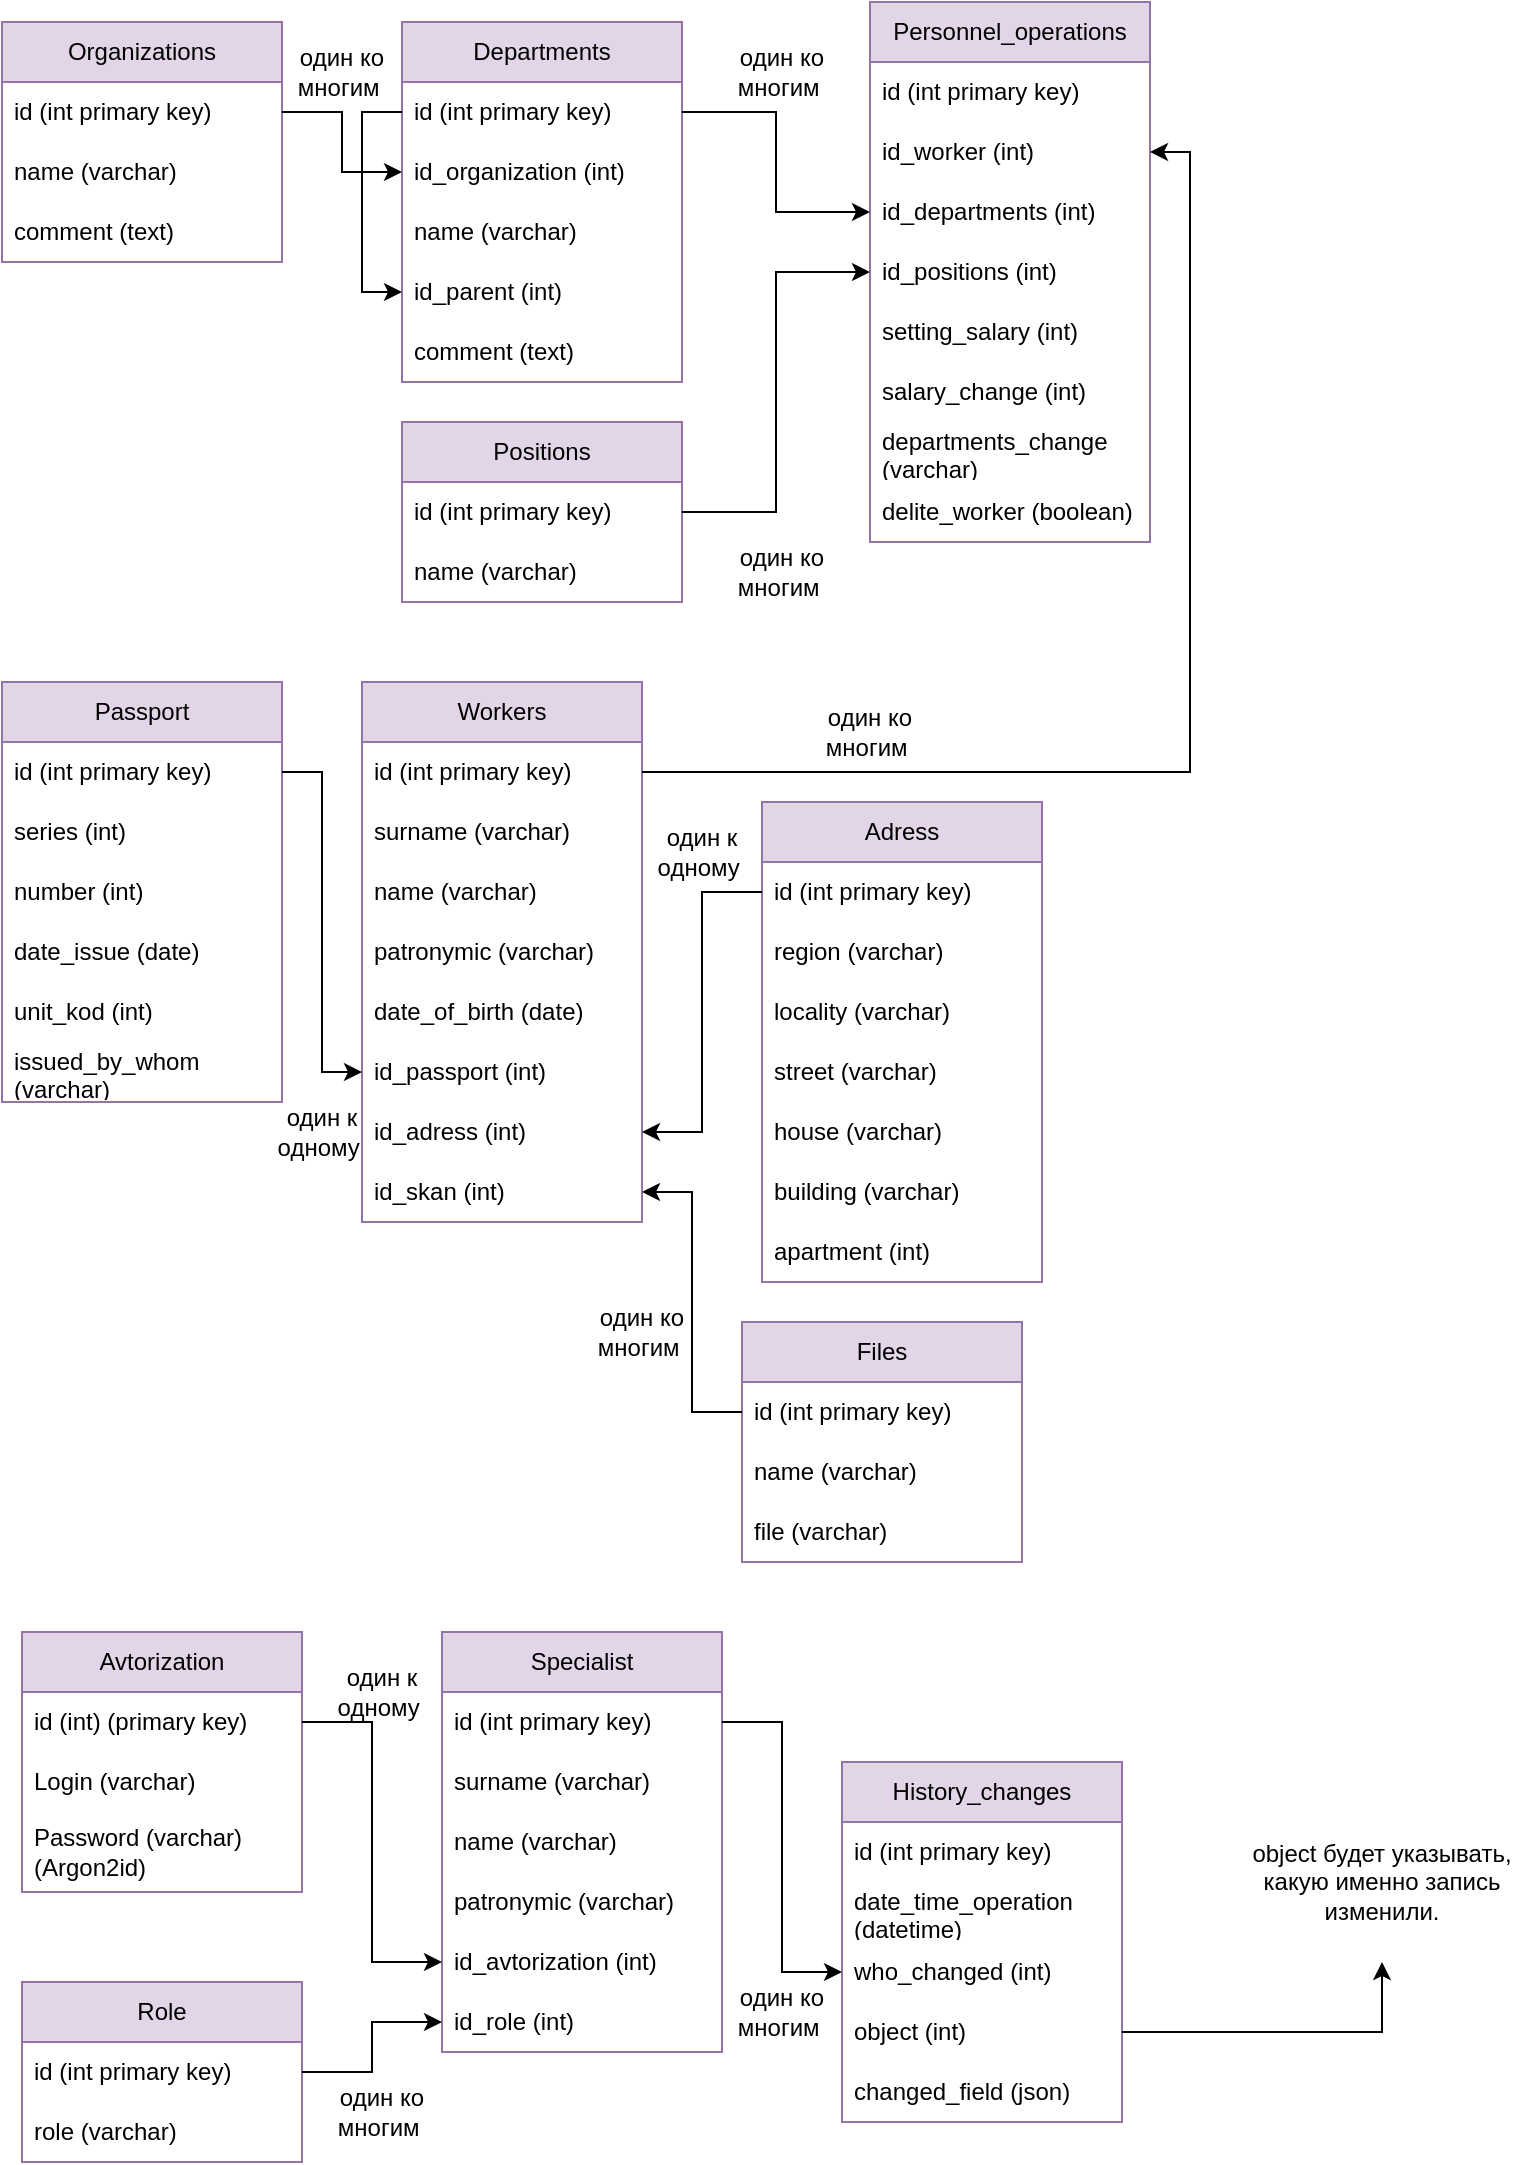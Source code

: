 <mxfile version="24.7.17">
  <diagram id="C5RBs43oDa-KdzZeNtuy" name="Page-1">
    <mxGraphModel dx="880" dy="532" grid="1" gridSize="10" guides="1" tooltips="1" connect="1" arrows="1" fold="1" page="1" pageScale="1" pageWidth="827" pageHeight="1169" math="0" shadow="0">
      <root>
        <mxCell id="WIyWlLk6GJQsqaUBKTNV-0" />
        <mxCell id="WIyWlLk6GJQsqaUBKTNV-1" parent="WIyWlLk6GJQsqaUBKTNV-0" />
        <mxCell id="LNqTASLrb-p71foxPiLs-0" value="Organizations" style="swimlane;fontStyle=0;childLayout=stackLayout;horizontal=1;startSize=30;horizontalStack=0;resizeParent=1;resizeParentMax=0;resizeLast=0;collapsible=1;marginBottom=0;whiteSpace=wrap;html=1;fillColor=#e1d5e7;strokeColor=#9673a6;" parent="WIyWlLk6GJQsqaUBKTNV-1" vertex="1">
          <mxGeometry x="10" y="30" width="140" height="120" as="geometry" />
        </mxCell>
        <mxCell id="LNqTASLrb-p71foxPiLs-1" value="id (int primary key)" style="text;strokeColor=none;fillColor=none;align=left;verticalAlign=middle;spacingLeft=4;spacingRight=4;overflow=hidden;points=[[0,0.5],[1,0.5]];portConstraint=eastwest;rotatable=0;whiteSpace=wrap;html=1;" parent="LNqTASLrb-p71foxPiLs-0" vertex="1">
          <mxGeometry y="30" width="140" height="30" as="geometry" />
        </mxCell>
        <mxCell id="LNqTASLrb-p71foxPiLs-2" value="name (varchar)" style="text;strokeColor=none;fillColor=none;align=left;verticalAlign=middle;spacingLeft=4;spacingRight=4;overflow=hidden;points=[[0,0.5],[1,0.5]];portConstraint=eastwest;rotatable=0;whiteSpace=wrap;html=1;" parent="LNqTASLrb-p71foxPiLs-0" vertex="1">
          <mxGeometry y="60" width="140" height="30" as="geometry" />
        </mxCell>
        <mxCell id="LNqTASLrb-p71foxPiLs-3" value="comment (text)" style="text;strokeColor=none;fillColor=none;align=left;verticalAlign=middle;spacingLeft=4;spacingRight=4;overflow=hidden;points=[[0,0.5],[1,0.5]];portConstraint=eastwest;rotatable=0;whiteSpace=wrap;html=1;" parent="LNqTASLrb-p71foxPiLs-0" vertex="1">
          <mxGeometry y="90" width="140" height="30" as="geometry" />
        </mxCell>
        <mxCell id="LNqTASLrb-p71foxPiLs-5" value="Departments" style="swimlane;fontStyle=0;childLayout=stackLayout;horizontal=1;startSize=30;horizontalStack=0;resizeParent=1;resizeParentMax=0;resizeLast=0;collapsible=1;marginBottom=0;whiteSpace=wrap;html=1;fillColor=#e1d5e7;strokeColor=#9673a6;" parent="WIyWlLk6GJQsqaUBKTNV-1" vertex="1">
          <mxGeometry x="210" y="30" width="140" height="180" as="geometry" />
        </mxCell>
        <mxCell id="euT7adNXt3bG8oqdPJ9H-7" style="edgeStyle=orthogonalEdgeStyle;rounded=0;orthogonalLoop=1;jettySize=auto;html=1;exitX=0;exitY=0.5;exitDx=0;exitDy=0;entryX=0;entryY=0.5;entryDx=0;entryDy=0;" parent="LNqTASLrb-p71foxPiLs-5" source="LNqTASLrb-p71foxPiLs-6" target="LNqTASLrb-p71foxPiLs-10" edge="1">
          <mxGeometry relative="1" as="geometry" />
        </mxCell>
        <mxCell id="LNqTASLrb-p71foxPiLs-6" value="id (int primary key)" style="text;strokeColor=none;fillColor=none;align=left;verticalAlign=middle;spacingLeft=4;spacingRight=4;overflow=hidden;points=[[0,0.5],[1,0.5]];portConstraint=eastwest;rotatable=0;whiteSpace=wrap;html=1;" parent="LNqTASLrb-p71foxPiLs-5" vertex="1">
          <mxGeometry y="30" width="140" height="30" as="geometry" />
        </mxCell>
        <mxCell id="LNqTASLrb-p71foxPiLs-7" value="id_organization (int)" style="text;strokeColor=none;fillColor=none;align=left;verticalAlign=middle;spacingLeft=4;spacingRight=4;overflow=hidden;points=[[0,0.5],[1,0.5]];portConstraint=eastwest;rotatable=0;whiteSpace=wrap;html=1;" parent="LNqTASLrb-p71foxPiLs-5" vertex="1">
          <mxGeometry y="60" width="140" height="30" as="geometry" />
        </mxCell>
        <mxCell id="LNqTASLrb-p71foxPiLs-9" value="name (varchar)" style="text;strokeColor=none;fillColor=none;align=left;verticalAlign=middle;spacingLeft=4;spacingRight=4;overflow=hidden;points=[[0,0.5],[1,0.5]];portConstraint=eastwest;rotatable=0;whiteSpace=wrap;html=1;" parent="LNqTASLrb-p71foxPiLs-5" vertex="1">
          <mxGeometry y="90" width="140" height="30" as="geometry" />
        </mxCell>
        <mxCell id="LNqTASLrb-p71foxPiLs-10" value="id_parent (int)" style="text;strokeColor=none;fillColor=none;align=left;verticalAlign=middle;spacingLeft=4;spacingRight=4;overflow=hidden;points=[[0,0.5],[1,0.5]];portConstraint=eastwest;rotatable=0;whiteSpace=wrap;html=1;" parent="LNqTASLrb-p71foxPiLs-5" vertex="1">
          <mxGeometry y="120" width="140" height="30" as="geometry" />
        </mxCell>
        <mxCell id="LNqTASLrb-p71foxPiLs-8" value="comment (text)" style="text;align=left;verticalAlign=middle;spacingLeft=4;spacingRight=4;overflow=hidden;points=[[0,0.5],[1,0.5]];portConstraint=eastwest;rotatable=0;whiteSpace=wrap;html=1;" parent="LNqTASLrb-p71foxPiLs-5" vertex="1">
          <mxGeometry y="150" width="140" height="30" as="geometry" />
        </mxCell>
        <mxCell id="LNqTASLrb-p71foxPiLs-14" value="Positions" style="swimlane;fontStyle=0;childLayout=stackLayout;horizontal=1;startSize=30;horizontalStack=0;resizeParent=1;resizeParentMax=0;resizeLast=0;collapsible=1;marginBottom=0;whiteSpace=wrap;html=1;fillColor=#e1d5e7;strokeColor=#9673a6;" parent="WIyWlLk6GJQsqaUBKTNV-1" vertex="1">
          <mxGeometry x="210" y="230" width="140" height="90" as="geometry" />
        </mxCell>
        <mxCell id="LNqTASLrb-p71foxPiLs-15" value="id (int primary key)" style="text;strokeColor=none;fillColor=none;align=left;verticalAlign=middle;spacingLeft=4;spacingRight=4;overflow=hidden;points=[[0,0.5],[1,0.5]];portConstraint=eastwest;rotatable=0;whiteSpace=wrap;html=1;" parent="LNqTASLrb-p71foxPiLs-14" vertex="1">
          <mxGeometry y="30" width="140" height="30" as="geometry" />
        </mxCell>
        <mxCell id="LNqTASLrb-p71foxPiLs-16" value="name (varchar)" style="text;strokeColor=none;fillColor=none;align=left;verticalAlign=middle;spacingLeft=4;spacingRight=4;overflow=hidden;points=[[0,0.5],[1,0.5]];portConstraint=eastwest;rotatable=0;whiteSpace=wrap;html=1;" parent="LNqTASLrb-p71foxPiLs-14" vertex="1">
          <mxGeometry y="60" width="140" height="30" as="geometry" />
        </mxCell>
        <mxCell id="LNqTASLrb-p71foxPiLs-18" value="Workers" style="swimlane;fontStyle=0;childLayout=stackLayout;horizontal=1;startSize=30;horizontalStack=0;resizeParent=1;resizeParentMax=0;resizeLast=0;collapsible=1;marginBottom=0;whiteSpace=wrap;html=1;fillColor=#e1d5e7;strokeColor=#9673a6;" parent="WIyWlLk6GJQsqaUBKTNV-1" vertex="1">
          <mxGeometry x="190" y="360" width="140" height="270" as="geometry" />
        </mxCell>
        <mxCell id="LNqTASLrb-p71foxPiLs-19" value="id (int primary key)" style="text;strokeColor=none;fillColor=none;align=left;verticalAlign=middle;spacingLeft=4;spacingRight=4;overflow=hidden;points=[[0,0.5],[1,0.5]];portConstraint=eastwest;rotatable=0;whiteSpace=wrap;html=1;" parent="LNqTASLrb-p71foxPiLs-18" vertex="1">
          <mxGeometry y="30" width="140" height="30" as="geometry" />
        </mxCell>
        <mxCell id="LNqTASLrb-p71foxPiLs-20" value="&lt;span style=&quot;white-space-collapse: preserve;&quot; data-src-align=&quot;0:7&quot; class=&quot;EzKURWReUAB5oZgtQNkl&quot;&gt;surname&lt;/span&gt;&amp;nbsp;(varchar)" style="text;strokeColor=none;fillColor=none;align=left;verticalAlign=middle;spacingLeft=4;spacingRight=4;overflow=hidden;points=[[0,0.5],[1,0.5]];portConstraint=eastwest;rotatable=0;whiteSpace=wrap;html=1;" parent="LNqTASLrb-p71foxPiLs-18" vertex="1">
          <mxGeometry y="60" width="140" height="30" as="geometry" />
        </mxCell>
        <mxCell id="LNqTASLrb-p71foxPiLs-22" value="name (varchar)" style="text;strokeColor=none;fillColor=none;align=left;verticalAlign=middle;spacingLeft=4;spacingRight=4;overflow=hidden;points=[[0,0.5],[1,0.5]];portConstraint=eastwest;rotatable=0;whiteSpace=wrap;html=1;" parent="LNqTASLrb-p71foxPiLs-18" vertex="1">
          <mxGeometry y="90" width="140" height="30" as="geometry" />
        </mxCell>
        <mxCell id="LNqTASLrb-p71foxPiLs-23" value="patronymic (varchar)" style="text;strokeColor=none;fillColor=none;align=left;verticalAlign=middle;spacingLeft=4;spacingRight=4;overflow=hidden;points=[[0,0.5],[1,0.5]];portConstraint=eastwest;rotatable=0;whiteSpace=wrap;html=1;" parent="LNqTASLrb-p71foxPiLs-18" vertex="1">
          <mxGeometry y="120" width="140" height="30" as="geometry" />
        </mxCell>
        <mxCell id="LNqTASLrb-p71foxPiLs-24" value="date_of_birth (date)" style="text;strokeColor=none;fillColor=none;align=left;verticalAlign=middle;spacingLeft=4;spacingRight=4;overflow=hidden;points=[[0,0.5],[1,0.5]];portConstraint=eastwest;rotatable=0;whiteSpace=wrap;html=1;" parent="LNqTASLrb-p71foxPiLs-18" vertex="1">
          <mxGeometry y="150" width="140" height="30" as="geometry" />
        </mxCell>
        <mxCell id="LNqTASLrb-p71foxPiLs-25" value="id_passport (int)" style="text;strokeColor=none;fillColor=none;align=left;verticalAlign=middle;spacingLeft=4;spacingRight=4;overflow=hidden;points=[[0,0.5],[1,0.5]];portConstraint=eastwest;rotatable=0;whiteSpace=wrap;html=1;" parent="LNqTASLrb-p71foxPiLs-18" vertex="1">
          <mxGeometry y="180" width="140" height="30" as="geometry" />
        </mxCell>
        <mxCell id="LNqTASLrb-p71foxPiLs-26" value="id_adress (int)" style="text;strokeColor=none;fillColor=none;align=left;verticalAlign=middle;spacingLeft=4;spacingRight=4;overflow=hidden;points=[[0,0.5],[1,0.5]];portConstraint=eastwest;rotatable=0;whiteSpace=wrap;html=1;" parent="LNqTASLrb-p71foxPiLs-18" vertex="1">
          <mxGeometry y="210" width="140" height="30" as="geometry" />
        </mxCell>
        <mxCell id="LNqTASLrb-p71foxPiLs-21" value="id_skan (int)" style="text;strokeColor=none;fillColor=none;align=left;verticalAlign=middle;spacingLeft=4;spacingRight=4;overflow=hidden;points=[[0,0.5],[1,0.5]];portConstraint=eastwest;rotatable=0;whiteSpace=wrap;html=1;" parent="LNqTASLrb-p71foxPiLs-18" vertex="1">
          <mxGeometry y="240" width="140" height="30" as="geometry" />
        </mxCell>
        <mxCell id="LNqTASLrb-p71foxPiLs-27" value="Files" style="swimlane;fontStyle=0;childLayout=stackLayout;horizontal=1;startSize=30;horizontalStack=0;resizeParent=1;resizeParentMax=0;resizeLast=0;collapsible=1;marginBottom=0;whiteSpace=wrap;html=1;fillColor=#e1d5e7;strokeColor=#9673a6;" parent="WIyWlLk6GJQsqaUBKTNV-1" vertex="1">
          <mxGeometry x="380" y="680" width="140" height="120" as="geometry" />
        </mxCell>
        <mxCell id="LNqTASLrb-p71foxPiLs-28" value="id (int primary key)" style="text;strokeColor=none;fillColor=none;align=left;verticalAlign=middle;spacingLeft=4;spacingRight=4;overflow=hidden;points=[[0,0.5],[1,0.5]];portConstraint=eastwest;rotatable=0;whiteSpace=wrap;html=1;" parent="LNqTASLrb-p71foxPiLs-27" vertex="1">
          <mxGeometry y="30" width="140" height="30" as="geometry" />
        </mxCell>
        <mxCell id="LNqTASLrb-p71foxPiLs-29" value="name (varchar)" style="text;strokeColor=none;fillColor=none;align=left;verticalAlign=middle;spacingLeft=4;spacingRight=4;overflow=hidden;points=[[0,0.5],[1,0.5]];portConstraint=eastwest;rotatable=0;whiteSpace=wrap;html=1;" parent="LNqTASLrb-p71foxPiLs-27" vertex="1">
          <mxGeometry y="60" width="140" height="30" as="geometry" />
        </mxCell>
        <mxCell id="LNqTASLrb-p71foxPiLs-30" value="file (varchar)" style="text;strokeColor=none;fillColor=none;align=left;verticalAlign=middle;spacingLeft=4;spacingRight=4;overflow=hidden;points=[[0,0.5],[1,0.5]];portConstraint=eastwest;rotatable=0;whiteSpace=wrap;html=1;" parent="LNqTASLrb-p71foxPiLs-27" vertex="1">
          <mxGeometry y="90" width="140" height="30" as="geometry" />
        </mxCell>
        <mxCell id="LNqTASLrb-p71foxPiLs-31" value="Passport" style="swimlane;fontStyle=0;childLayout=stackLayout;horizontal=1;startSize=30;horizontalStack=0;resizeParent=1;resizeParentMax=0;resizeLast=0;collapsible=1;marginBottom=0;whiteSpace=wrap;html=1;fillColor=#e1d5e7;strokeColor=#9673a6;" parent="WIyWlLk6GJQsqaUBKTNV-1" vertex="1">
          <mxGeometry x="10" y="360" width="140" height="210" as="geometry" />
        </mxCell>
        <mxCell id="LNqTASLrb-p71foxPiLs-32" value="id (int primary key)" style="text;strokeColor=none;fillColor=none;align=left;verticalAlign=middle;spacingLeft=4;spacingRight=4;overflow=hidden;points=[[0,0.5],[1,0.5]];portConstraint=eastwest;rotatable=0;whiteSpace=wrap;html=1;" parent="LNqTASLrb-p71foxPiLs-31" vertex="1">
          <mxGeometry y="30" width="140" height="30" as="geometry" />
        </mxCell>
        <mxCell id="LNqTASLrb-p71foxPiLs-33" value="series (int)" style="text;strokeColor=none;fillColor=none;align=left;verticalAlign=middle;spacingLeft=4;spacingRight=4;overflow=hidden;points=[[0,0.5],[1,0.5]];portConstraint=eastwest;rotatable=0;whiteSpace=wrap;html=1;" parent="LNqTASLrb-p71foxPiLs-31" vertex="1">
          <mxGeometry y="60" width="140" height="30" as="geometry" />
        </mxCell>
        <mxCell id="LNqTASLrb-p71foxPiLs-35" value="number (int)" style="text;strokeColor=none;fillColor=none;align=left;verticalAlign=middle;spacingLeft=4;spacingRight=4;overflow=hidden;points=[[0,0.5],[1,0.5]];portConstraint=eastwest;rotatable=0;whiteSpace=wrap;html=1;" parent="LNqTASLrb-p71foxPiLs-31" vertex="1">
          <mxGeometry y="90" width="140" height="30" as="geometry" />
        </mxCell>
        <mxCell id="LNqTASLrb-p71foxPiLs-36" value="date_issue (date)" style="text;strokeColor=none;fillColor=none;align=left;verticalAlign=middle;spacingLeft=4;spacingRight=4;overflow=hidden;points=[[0,0.5],[1,0.5]];portConstraint=eastwest;rotatable=0;whiteSpace=wrap;html=1;" parent="LNqTASLrb-p71foxPiLs-31" vertex="1">
          <mxGeometry y="120" width="140" height="30" as="geometry" />
        </mxCell>
        <mxCell id="LNqTASLrb-p71foxPiLs-37" value="unit_kod (int)" style="text;strokeColor=none;fillColor=none;align=left;verticalAlign=middle;spacingLeft=4;spacingRight=4;overflow=hidden;points=[[0,0.5],[1,0.5]];portConstraint=eastwest;rotatable=0;whiteSpace=wrap;html=1;" parent="LNqTASLrb-p71foxPiLs-31" vertex="1">
          <mxGeometry y="150" width="140" height="30" as="geometry" />
        </mxCell>
        <mxCell id="LNqTASLrb-p71foxPiLs-34" value="issued_by_whom (varchar)" style="text;strokeColor=none;fillColor=none;align=left;verticalAlign=middle;spacingLeft=4;spacingRight=4;overflow=hidden;points=[[0,0.5],[1,0.5]];portConstraint=eastwest;rotatable=0;whiteSpace=wrap;html=1;" parent="LNqTASLrb-p71foxPiLs-31" vertex="1">
          <mxGeometry y="180" width="140" height="30" as="geometry" />
        </mxCell>
        <mxCell id="LNqTASLrb-p71foxPiLs-38" value="Adress" style="swimlane;fontStyle=0;childLayout=stackLayout;horizontal=1;startSize=30;horizontalStack=0;resizeParent=1;resizeParentMax=0;resizeLast=0;collapsible=1;marginBottom=0;whiteSpace=wrap;html=1;fillColor=#e1d5e7;strokeColor=#9673a6;" parent="WIyWlLk6GJQsqaUBKTNV-1" vertex="1">
          <mxGeometry x="390" y="420" width="140" height="240" as="geometry" />
        </mxCell>
        <mxCell id="LNqTASLrb-p71foxPiLs-39" value="id (int primary key)" style="text;strokeColor=none;fillColor=none;align=left;verticalAlign=middle;spacingLeft=4;spacingRight=4;overflow=hidden;points=[[0,0.5],[1,0.5]];portConstraint=eastwest;rotatable=0;whiteSpace=wrap;html=1;" parent="LNqTASLrb-p71foxPiLs-38" vertex="1">
          <mxGeometry y="30" width="140" height="30" as="geometry" />
        </mxCell>
        <mxCell id="LNqTASLrb-p71foxPiLs-40" value="region (varchar)" style="text;strokeColor=none;fillColor=none;align=left;verticalAlign=middle;spacingLeft=4;spacingRight=4;overflow=hidden;points=[[0,0.5],[1,0.5]];portConstraint=eastwest;rotatable=0;whiteSpace=wrap;html=1;" parent="LNqTASLrb-p71foxPiLs-38" vertex="1">
          <mxGeometry y="60" width="140" height="30" as="geometry" />
        </mxCell>
        <mxCell id="LNqTASLrb-p71foxPiLs-42" value="locality (varchar)" style="text;strokeColor=none;fillColor=none;align=left;verticalAlign=middle;spacingLeft=4;spacingRight=4;overflow=hidden;points=[[0,0.5],[1,0.5]];portConstraint=eastwest;rotatable=0;whiteSpace=wrap;html=1;" parent="LNqTASLrb-p71foxPiLs-38" vertex="1">
          <mxGeometry y="90" width="140" height="30" as="geometry" />
        </mxCell>
        <mxCell id="LNqTASLrb-p71foxPiLs-43" value="street (varchar)" style="text;strokeColor=none;fillColor=none;align=left;verticalAlign=middle;spacingLeft=4;spacingRight=4;overflow=hidden;points=[[0,0.5],[1,0.5]];portConstraint=eastwest;rotatable=0;whiteSpace=wrap;html=1;" parent="LNqTASLrb-p71foxPiLs-38" vertex="1">
          <mxGeometry y="120" width="140" height="30" as="geometry" />
        </mxCell>
        <mxCell id="LNqTASLrb-p71foxPiLs-44" value="house (varchar)" style="text;strokeColor=none;fillColor=none;align=left;verticalAlign=middle;spacingLeft=4;spacingRight=4;overflow=hidden;points=[[0,0.5],[1,0.5]];portConstraint=eastwest;rotatable=0;whiteSpace=wrap;html=1;" parent="LNqTASLrb-p71foxPiLs-38" vertex="1">
          <mxGeometry y="150" width="140" height="30" as="geometry" />
        </mxCell>
        <mxCell id="LNqTASLrb-p71foxPiLs-45" value="building (varchar)" style="text;strokeColor=none;fillColor=none;align=left;verticalAlign=middle;spacingLeft=4;spacingRight=4;overflow=hidden;points=[[0,0.5],[1,0.5]];portConstraint=eastwest;rotatable=0;whiteSpace=wrap;html=1;" parent="LNqTASLrb-p71foxPiLs-38" vertex="1">
          <mxGeometry y="180" width="140" height="30" as="geometry" />
        </mxCell>
        <mxCell id="LNqTASLrb-p71foxPiLs-41" value="apartment (int)" style="text;strokeColor=none;fillColor=none;align=left;verticalAlign=middle;spacingLeft=4;spacingRight=4;overflow=hidden;points=[[0,0.5],[1,0.5]];portConstraint=eastwest;rotatable=0;whiteSpace=wrap;html=1;" parent="LNqTASLrb-p71foxPiLs-38" vertex="1">
          <mxGeometry y="210" width="140" height="30" as="geometry" />
        </mxCell>
        <mxCell id="LNqTASLrb-p71foxPiLs-46" value="Personnel_operations" style="swimlane;fontStyle=0;childLayout=stackLayout;horizontal=1;startSize=30;horizontalStack=0;resizeParent=1;resizeParentMax=0;resizeLast=0;collapsible=1;marginBottom=0;whiteSpace=wrap;html=1;fillColor=#e1d5e7;strokeColor=#9673a6;" parent="WIyWlLk6GJQsqaUBKTNV-1" vertex="1">
          <mxGeometry x="444" y="20" width="140" height="270" as="geometry" />
        </mxCell>
        <mxCell id="LNqTASLrb-p71foxPiLs-47" value="id (int primary key)" style="text;strokeColor=none;fillColor=none;align=left;verticalAlign=middle;spacingLeft=4;spacingRight=4;overflow=hidden;points=[[0,0.5],[1,0.5]];portConstraint=eastwest;rotatable=0;whiteSpace=wrap;html=1;" parent="LNqTASLrb-p71foxPiLs-46" vertex="1">
          <mxGeometry y="30" width="140" height="30" as="geometry" />
        </mxCell>
        <mxCell id="LNqTASLrb-p71foxPiLs-48" value="id_worker (int)" style="text;strokeColor=none;fillColor=none;align=left;verticalAlign=middle;spacingLeft=4;spacingRight=4;overflow=hidden;points=[[0,0.5],[1,0.5]];portConstraint=eastwest;rotatable=0;whiteSpace=wrap;html=1;" parent="LNqTASLrb-p71foxPiLs-46" vertex="1">
          <mxGeometry y="60" width="140" height="30" as="geometry" />
        </mxCell>
        <mxCell id="LNqTASLrb-p71foxPiLs-49" value="id_departments (int)" style="text;strokeColor=none;fillColor=none;align=left;verticalAlign=middle;spacingLeft=4;spacingRight=4;overflow=hidden;points=[[0,0.5],[1,0.5]];portConstraint=eastwest;rotatable=0;whiteSpace=wrap;html=1;" parent="LNqTASLrb-p71foxPiLs-46" vertex="1">
          <mxGeometry y="90" width="140" height="30" as="geometry" />
        </mxCell>
        <mxCell id="LNqTASLrb-p71foxPiLs-52" value="id_positions (int)" style="text;strokeColor=none;fillColor=none;align=left;verticalAlign=middle;spacingLeft=4;spacingRight=4;overflow=hidden;points=[[0,0.5],[1,0.5]];portConstraint=eastwest;rotatable=0;whiteSpace=wrap;html=1;" parent="LNqTASLrb-p71foxPiLs-46" vertex="1">
          <mxGeometry y="120" width="140" height="30" as="geometry" />
        </mxCell>
        <mxCell id="LNqTASLrb-p71foxPiLs-53" value="setting_salary (int)" style="text;strokeColor=none;fillColor=none;align=left;verticalAlign=middle;spacingLeft=4;spacingRight=4;overflow=hidden;points=[[0,0.5],[1,0.5]];portConstraint=eastwest;rotatable=0;whiteSpace=wrap;html=1;" parent="LNqTASLrb-p71foxPiLs-46" vertex="1">
          <mxGeometry y="150" width="140" height="30" as="geometry" />
        </mxCell>
        <mxCell id="LNqTASLrb-p71foxPiLs-54" value="salary_change (int)" style="text;strokeColor=none;fillColor=none;align=left;verticalAlign=middle;spacingLeft=4;spacingRight=4;overflow=hidden;points=[[0,0.5],[1,0.5]];portConstraint=eastwest;rotatable=0;whiteSpace=wrap;html=1;" parent="LNqTASLrb-p71foxPiLs-46" vertex="1">
          <mxGeometry y="180" width="140" height="30" as="geometry" />
        </mxCell>
        <mxCell id="LNqTASLrb-p71foxPiLs-55" value="departments_change (varchar)" style="text;strokeColor=none;fillColor=none;align=left;verticalAlign=middle;spacingLeft=4;spacingRight=4;overflow=hidden;points=[[0,0.5],[1,0.5]];portConstraint=eastwest;rotatable=0;whiteSpace=wrap;html=1;" parent="LNqTASLrb-p71foxPiLs-46" vertex="1">
          <mxGeometry y="210" width="140" height="30" as="geometry" />
        </mxCell>
        <mxCell id="LNqTASLrb-p71foxPiLs-56" value="delite_worker (boolean)" style="text;strokeColor=none;fillColor=none;align=left;verticalAlign=middle;spacingLeft=4;spacingRight=4;overflow=hidden;points=[[0,0.5],[1,0.5]];portConstraint=eastwest;rotatable=0;whiteSpace=wrap;html=1;" parent="LNqTASLrb-p71foxPiLs-46" vertex="1">
          <mxGeometry y="240" width="140" height="30" as="geometry" />
        </mxCell>
        <mxCell id="LNqTASLrb-p71foxPiLs-57" value="History_changes" style="swimlane;fontStyle=0;childLayout=stackLayout;horizontal=1;startSize=30;horizontalStack=0;resizeParent=1;resizeParentMax=0;resizeLast=0;collapsible=1;marginBottom=0;whiteSpace=wrap;html=1;fillColor=#e1d5e7;strokeColor=#9673a6;" parent="WIyWlLk6GJQsqaUBKTNV-1" vertex="1">
          <mxGeometry x="430" y="900" width="140" height="180" as="geometry" />
        </mxCell>
        <mxCell id="LNqTASLrb-p71foxPiLs-58" value="id (int primary key)" style="text;strokeColor=none;fillColor=none;align=left;verticalAlign=middle;spacingLeft=4;spacingRight=4;overflow=hidden;points=[[0,0.5],[1,0.5]];portConstraint=eastwest;rotatable=0;whiteSpace=wrap;html=1;" parent="LNqTASLrb-p71foxPiLs-57" vertex="1">
          <mxGeometry y="30" width="140" height="30" as="geometry" />
        </mxCell>
        <mxCell id="LNqTASLrb-p71foxPiLs-59" value="date_time_operation (datetime)" style="text;strokeColor=none;fillColor=none;align=left;verticalAlign=middle;spacingLeft=4;spacingRight=4;overflow=hidden;points=[[0,0.5],[1,0.5]];portConstraint=eastwest;rotatable=0;whiteSpace=wrap;html=1;" parent="LNqTASLrb-p71foxPiLs-57" vertex="1">
          <mxGeometry y="60" width="140" height="30" as="geometry" />
        </mxCell>
        <mxCell id="LNqTASLrb-p71foxPiLs-60" value="who_changed (int)" style="text;strokeColor=none;fillColor=none;align=left;verticalAlign=middle;spacingLeft=4;spacingRight=4;overflow=hidden;points=[[0,0.5],[1,0.5]];portConstraint=eastwest;rotatable=0;whiteSpace=wrap;html=1;" parent="LNqTASLrb-p71foxPiLs-57" vertex="1">
          <mxGeometry y="90" width="140" height="30" as="geometry" />
        </mxCell>
        <mxCell id="LNqTASLrb-p71foxPiLs-61" value="object (int)&amp;nbsp;" style="text;strokeColor=none;fillColor=none;align=left;verticalAlign=middle;spacingLeft=4;spacingRight=4;overflow=hidden;points=[[0,0.5],[1,0.5]];portConstraint=eastwest;rotatable=0;whiteSpace=wrap;html=1;" parent="LNqTASLrb-p71foxPiLs-57" vertex="1">
          <mxGeometry y="120" width="140" height="30" as="geometry" />
        </mxCell>
        <mxCell id="LNqTASLrb-p71foxPiLs-62" value="changed_field (json)" style="text;strokeColor=none;fillColor=none;align=left;verticalAlign=middle;spacingLeft=4;spacingRight=4;overflow=hidden;points=[[0,0.5],[1,0.5]];portConstraint=eastwest;rotatable=0;whiteSpace=wrap;html=1;" parent="LNqTASLrb-p71foxPiLs-57" vertex="1">
          <mxGeometry y="150" width="140" height="30" as="geometry" />
        </mxCell>
        <mxCell id="RX0wYg_ELpxx9H0L5e0O-32" value="Specialist" style="swimlane;fontStyle=0;childLayout=stackLayout;horizontal=1;startSize=30;horizontalStack=0;resizeParent=1;resizeParentMax=0;resizeLast=0;collapsible=1;marginBottom=0;whiteSpace=wrap;html=1;fillColor=#e1d5e7;strokeColor=#9673a6;" parent="WIyWlLk6GJQsqaUBKTNV-1" vertex="1">
          <mxGeometry x="230" y="835" width="140" height="210" as="geometry" />
        </mxCell>
        <mxCell id="RX0wYg_ELpxx9H0L5e0O-33" value="id (int primary key)" style="text;strokeColor=none;fillColor=none;align=left;verticalAlign=middle;spacingLeft=4;spacingRight=4;overflow=hidden;points=[[0,0.5],[1,0.5]];portConstraint=eastwest;rotatable=0;whiteSpace=wrap;html=1;" parent="RX0wYg_ELpxx9H0L5e0O-32" vertex="1">
          <mxGeometry y="30" width="140" height="30" as="geometry" />
        </mxCell>
        <mxCell id="RX0wYg_ELpxx9H0L5e0O-34" value="surname (varchar)" style="text;strokeColor=none;fillColor=none;align=left;verticalAlign=middle;spacingLeft=4;spacingRight=4;overflow=hidden;points=[[0,0.5],[1,0.5]];portConstraint=eastwest;rotatable=0;whiteSpace=wrap;html=1;" parent="RX0wYg_ELpxx9H0L5e0O-32" vertex="1">
          <mxGeometry y="60" width="140" height="30" as="geometry" />
        </mxCell>
        <mxCell id="RX0wYg_ELpxx9H0L5e0O-35" value="name (varchar)" style="text;strokeColor=none;fillColor=none;align=left;verticalAlign=middle;spacingLeft=4;spacingRight=4;overflow=hidden;points=[[0,0.5],[1,0.5]];portConstraint=eastwest;rotatable=0;whiteSpace=wrap;html=1;" parent="RX0wYg_ELpxx9H0L5e0O-32" vertex="1">
          <mxGeometry y="90" width="140" height="30" as="geometry" />
        </mxCell>
        <mxCell id="RX0wYg_ELpxx9H0L5e0O-36" value="patronymic (varchar)" style="text;strokeColor=none;fillColor=none;align=left;verticalAlign=middle;spacingLeft=4;spacingRight=4;overflow=hidden;points=[[0,0.5],[1,0.5]];portConstraint=eastwest;rotatable=0;whiteSpace=wrap;html=1;" parent="RX0wYg_ELpxx9H0L5e0O-32" vertex="1">
          <mxGeometry y="120" width="140" height="30" as="geometry" />
        </mxCell>
        <mxCell id="RX0wYg_ELpxx9H0L5e0O-37" value="id_avtorization (int)" style="text;strokeColor=none;fillColor=none;align=left;verticalAlign=middle;spacingLeft=4;spacingRight=4;overflow=hidden;points=[[0,0.5],[1,0.5]];portConstraint=eastwest;rotatable=0;whiteSpace=wrap;html=1;" parent="RX0wYg_ELpxx9H0L5e0O-32" vertex="1">
          <mxGeometry y="150" width="140" height="30" as="geometry" />
        </mxCell>
        <mxCell id="euT7adNXt3bG8oqdPJ9H-0" value="id_role (int)" style="text;strokeColor=none;fillColor=none;align=left;verticalAlign=middle;spacingLeft=4;spacingRight=4;overflow=hidden;points=[[0,0.5],[1,0.5]];portConstraint=eastwest;rotatable=0;whiteSpace=wrap;html=1;" parent="RX0wYg_ELpxx9H0L5e0O-32" vertex="1">
          <mxGeometry y="180" width="140" height="30" as="geometry" />
        </mxCell>
        <mxCell id="RX0wYg_ELpxx9H0L5e0O-38" value="Avtorization" style="swimlane;fontStyle=0;childLayout=stackLayout;horizontal=1;startSize=30;horizontalStack=0;resizeParent=1;resizeParentMax=0;resizeLast=0;collapsible=1;marginBottom=0;whiteSpace=wrap;html=1;fillColor=#e1d5e7;strokeColor=#9673a6;" parent="WIyWlLk6GJQsqaUBKTNV-1" vertex="1">
          <mxGeometry x="20" y="835" width="140" height="130" as="geometry" />
        </mxCell>
        <mxCell id="RX0wYg_ELpxx9H0L5e0O-39" value="id (int) (primary key)" style="text;strokeColor=none;fillColor=none;align=left;verticalAlign=middle;spacingLeft=4;spacingRight=4;overflow=hidden;points=[[0,0.5],[1,0.5]];portConstraint=eastwest;rotatable=0;whiteSpace=wrap;html=1;" parent="RX0wYg_ELpxx9H0L5e0O-38" vertex="1">
          <mxGeometry y="30" width="140" height="30" as="geometry" />
        </mxCell>
        <mxCell id="RX0wYg_ELpxx9H0L5e0O-40" value="Login (varchar)" style="text;strokeColor=none;fillColor=none;align=left;verticalAlign=middle;spacingLeft=4;spacingRight=4;overflow=hidden;points=[[0,0.5],[1,0.5]];portConstraint=eastwest;rotatable=0;whiteSpace=wrap;html=1;" parent="RX0wYg_ELpxx9H0L5e0O-38" vertex="1">
          <mxGeometry y="60" width="140" height="30" as="geometry" />
        </mxCell>
        <mxCell id="RX0wYg_ELpxx9H0L5e0O-41" value="Password (varchar) (Argon2id)" style="text;strokeColor=none;fillColor=none;align=left;verticalAlign=middle;spacingLeft=4;spacingRight=4;overflow=hidden;points=[[0,0.5],[1,0.5]];portConstraint=eastwest;rotatable=0;whiteSpace=wrap;html=1;" parent="RX0wYg_ELpxx9H0L5e0O-38" vertex="1">
          <mxGeometry y="90" width="140" height="40" as="geometry" />
        </mxCell>
        <mxCell id="RX0wYg_ELpxx9H0L5e0O-42" value="Role" style="swimlane;fontStyle=0;childLayout=stackLayout;horizontal=1;startSize=30;horizontalStack=0;resizeParent=1;resizeParentMax=0;resizeLast=0;collapsible=1;marginBottom=0;whiteSpace=wrap;html=1;fillColor=#e1d5e7;strokeColor=#9673a6;" parent="WIyWlLk6GJQsqaUBKTNV-1" vertex="1">
          <mxGeometry x="20" y="1010" width="140" height="90" as="geometry" />
        </mxCell>
        <mxCell id="RX0wYg_ELpxx9H0L5e0O-43" value="id (int primary key)" style="text;strokeColor=none;fillColor=none;align=left;verticalAlign=middle;spacingLeft=4;spacingRight=4;overflow=hidden;points=[[0,0.5],[1,0.5]];portConstraint=eastwest;rotatable=0;whiteSpace=wrap;html=1;" parent="RX0wYg_ELpxx9H0L5e0O-42" vertex="1">
          <mxGeometry y="30" width="140" height="30" as="geometry" />
        </mxCell>
        <mxCell id="RX0wYg_ELpxx9H0L5e0O-44" value="role (varchar)" style="text;strokeColor=none;fillColor=none;align=left;verticalAlign=middle;spacingLeft=4;spacingRight=4;overflow=hidden;points=[[0,0.5],[1,0.5]];portConstraint=eastwest;rotatable=0;whiteSpace=wrap;html=1;" parent="RX0wYg_ELpxx9H0L5e0O-42" vertex="1">
          <mxGeometry y="60" width="140" height="30" as="geometry" />
        </mxCell>
        <mxCell id="RX0wYg_ELpxx9H0L5e0O-61" style="edgeStyle=orthogonalEdgeStyle;rounded=0;orthogonalLoop=1;jettySize=auto;html=1;exitX=0;exitY=0.5;exitDx=0;exitDy=0;" parent="WIyWlLk6GJQsqaUBKTNV-1" source="LNqTASLrb-p71foxPiLs-28" target="LNqTASLrb-p71foxPiLs-21" edge="1">
          <mxGeometry relative="1" as="geometry" />
        </mxCell>
        <mxCell id="RX0wYg_ELpxx9H0L5e0O-62" style="edgeStyle=orthogonalEdgeStyle;rounded=0;orthogonalLoop=1;jettySize=auto;html=1;exitX=0;exitY=0.5;exitDx=0;exitDy=0;entryX=1;entryY=0.5;entryDx=0;entryDy=0;" parent="WIyWlLk6GJQsqaUBKTNV-1" source="LNqTASLrb-p71foxPiLs-39" target="LNqTASLrb-p71foxPiLs-26" edge="1">
          <mxGeometry relative="1" as="geometry" />
        </mxCell>
        <mxCell id="RX0wYg_ELpxx9H0L5e0O-63" style="edgeStyle=orthogonalEdgeStyle;rounded=0;orthogonalLoop=1;jettySize=auto;html=1;exitX=1;exitY=0.5;exitDx=0;exitDy=0;" parent="WIyWlLk6GJQsqaUBKTNV-1" source="LNqTASLrb-p71foxPiLs-32" target="LNqTASLrb-p71foxPiLs-25" edge="1">
          <mxGeometry relative="1" as="geometry" />
        </mxCell>
        <mxCell id="RX0wYg_ELpxx9H0L5e0O-65" style="edgeStyle=orthogonalEdgeStyle;rounded=0;orthogonalLoop=1;jettySize=auto;html=1;exitX=1;exitY=0.5;exitDx=0;exitDy=0;" parent="WIyWlLk6GJQsqaUBKTNV-1" source="LNqTASLrb-p71foxPiLs-6" target="LNqTASLrb-p71foxPiLs-49" edge="1">
          <mxGeometry relative="1" as="geometry" />
        </mxCell>
        <mxCell id="RX0wYg_ELpxx9H0L5e0O-66" style="edgeStyle=orthogonalEdgeStyle;rounded=0;orthogonalLoop=1;jettySize=auto;html=1;exitX=1;exitY=0.5;exitDx=0;exitDy=0;entryX=0;entryY=0.5;entryDx=0;entryDy=0;" parent="WIyWlLk6GJQsqaUBKTNV-1" source="LNqTASLrb-p71foxPiLs-1" target="LNqTASLrb-p71foxPiLs-7" edge="1">
          <mxGeometry relative="1" as="geometry" />
        </mxCell>
        <mxCell id="RX0wYg_ELpxx9H0L5e0O-67" style="edgeStyle=orthogonalEdgeStyle;rounded=0;orthogonalLoop=1;jettySize=auto;html=1;exitX=1;exitY=0.5;exitDx=0;exitDy=0;entryX=0;entryY=0.5;entryDx=0;entryDy=0;" parent="WIyWlLk6GJQsqaUBKTNV-1" source="LNqTASLrb-p71foxPiLs-15" target="LNqTASLrb-p71foxPiLs-52" edge="1">
          <mxGeometry relative="1" as="geometry" />
        </mxCell>
        <mxCell id="RX0wYg_ELpxx9H0L5e0O-69" style="edgeStyle=orthogonalEdgeStyle;rounded=0;orthogonalLoop=1;jettySize=auto;html=1;exitX=1;exitY=0.5;exitDx=0;exitDy=0;entryX=1;entryY=0.5;entryDx=0;entryDy=0;" parent="WIyWlLk6GJQsqaUBKTNV-1" source="LNqTASLrb-p71foxPiLs-19" target="LNqTASLrb-p71foxPiLs-48" edge="1">
          <mxGeometry relative="1" as="geometry" />
        </mxCell>
        <mxCell id="RX0wYg_ELpxx9H0L5e0O-71" style="edgeStyle=orthogonalEdgeStyle;rounded=0;orthogonalLoop=1;jettySize=auto;html=1;exitX=1;exitY=0.5;exitDx=0;exitDy=0;entryX=0;entryY=0.5;entryDx=0;entryDy=0;" parent="WIyWlLk6GJQsqaUBKTNV-1" source="RX0wYg_ELpxx9H0L5e0O-39" target="RX0wYg_ELpxx9H0L5e0O-37" edge="1">
          <mxGeometry relative="1" as="geometry" />
        </mxCell>
        <mxCell id="RX0wYg_ELpxx9H0L5e0O-72" style="edgeStyle=orthogonalEdgeStyle;rounded=0;orthogonalLoop=1;jettySize=auto;html=1;exitX=1;exitY=0.5;exitDx=0;exitDy=0;entryX=0;entryY=0.5;entryDx=0;entryDy=0;" parent="WIyWlLk6GJQsqaUBKTNV-1" source="RX0wYg_ELpxx9H0L5e0O-33" target="LNqTASLrb-p71foxPiLs-60" edge="1">
          <mxGeometry relative="1" as="geometry" />
        </mxCell>
        <mxCell id="r2HCO3-XGLdRaDbPpCAl-1" value="один ко многим&amp;nbsp;" style="text;html=1;align=center;verticalAlign=middle;whiteSpace=wrap;rounded=0;" parent="WIyWlLk6GJQsqaUBKTNV-1" vertex="1">
          <mxGeometry x="150" y="40" width="60" height="30" as="geometry" />
        </mxCell>
        <mxCell id="r2HCO3-XGLdRaDbPpCAl-3" value="один ко многим&amp;nbsp;" style="text;html=1;align=center;verticalAlign=middle;whiteSpace=wrap;rounded=0;" parent="WIyWlLk6GJQsqaUBKTNV-1" vertex="1">
          <mxGeometry x="370" y="40" width="60" height="30" as="geometry" />
        </mxCell>
        <mxCell id="r2HCO3-XGLdRaDbPpCAl-4" value="один ко многим&amp;nbsp;" style="text;html=1;align=center;verticalAlign=middle;whiteSpace=wrap;rounded=0;" parent="WIyWlLk6GJQsqaUBKTNV-1" vertex="1">
          <mxGeometry x="370" y="290" width="60" height="30" as="geometry" />
        </mxCell>
        <mxCell id="r2HCO3-XGLdRaDbPpCAl-6" value="один ко многим&amp;nbsp;" style="text;html=1;align=center;verticalAlign=middle;whiteSpace=wrap;rounded=0;" parent="WIyWlLk6GJQsqaUBKTNV-1" vertex="1">
          <mxGeometry x="414" y="370" width="60" height="30" as="geometry" />
        </mxCell>
        <mxCell id="r2HCO3-XGLdRaDbPpCAl-7" value="один ко многим&amp;nbsp;" style="text;html=1;align=center;verticalAlign=middle;whiteSpace=wrap;rounded=0;" parent="WIyWlLk6GJQsqaUBKTNV-1" vertex="1">
          <mxGeometry x="300" y="670" width="60" height="30" as="geometry" />
        </mxCell>
        <mxCell id="r2HCO3-XGLdRaDbPpCAl-8" value="один к одному&amp;nbsp;" style="text;html=1;align=center;verticalAlign=middle;whiteSpace=wrap;rounded=0;" parent="WIyWlLk6GJQsqaUBKTNV-1" vertex="1">
          <mxGeometry x="140" y="570" width="60" height="30" as="geometry" />
        </mxCell>
        <mxCell id="r2HCO3-XGLdRaDbPpCAl-9" value="один к одному&amp;nbsp;" style="text;html=1;align=center;verticalAlign=middle;whiteSpace=wrap;rounded=0;" parent="WIyWlLk6GJQsqaUBKTNV-1" vertex="1">
          <mxGeometry x="330" y="430" width="60" height="30" as="geometry" />
        </mxCell>
        <mxCell id="r2HCO3-XGLdRaDbPpCAl-11" value="один ко многим&amp;nbsp;" style="text;html=1;align=center;verticalAlign=middle;whiteSpace=wrap;rounded=0;" parent="WIyWlLk6GJQsqaUBKTNV-1" vertex="1">
          <mxGeometry x="370" y="1010" width="60" height="30" as="geometry" />
        </mxCell>
        <mxCell id="euT7adNXt3bG8oqdPJ9H-1" value="один к одному&amp;nbsp;" style="text;html=1;align=center;verticalAlign=middle;whiteSpace=wrap;rounded=0;" parent="WIyWlLk6GJQsqaUBKTNV-1" vertex="1">
          <mxGeometry x="170" y="850" width="60" height="30" as="geometry" />
        </mxCell>
        <mxCell id="euT7adNXt3bG8oqdPJ9H-3" style="edgeStyle=orthogonalEdgeStyle;rounded=0;orthogonalLoop=1;jettySize=auto;html=1;exitX=1;exitY=0.5;exitDx=0;exitDy=0;" parent="WIyWlLk6GJQsqaUBKTNV-1" source="RX0wYg_ELpxx9H0L5e0O-43" target="euT7adNXt3bG8oqdPJ9H-0" edge="1">
          <mxGeometry relative="1" as="geometry" />
        </mxCell>
        <mxCell id="euT7adNXt3bG8oqdPJ9H-4" value="один ко многим&amp;nbsp;" style="text;html=1;align=center;verticalAlign=middle;whiteSpace=wrap;rounded=0;" parent="WIyWlLk6GJQsqaUBKTNV-1" vertex="1">
          <mxGeometry x="170" y="1060" width="60" height="30" as="geometry" />
        </mxCell>
        <mxCell id="euT7adNXt3bG8oqdPJ9H-8" value="object будет указывать, какую именно запись изменили." style="text;html=1;align=center;verticalAlign=middle;whiteSpace=wrap;rounded=0;" parent="WIyWlLk6GJQsqaUBKTNV-1" vertex="1">
          <mxGeometry x="630" y="920" width="140" height="80" as="geometry" />
        </mxCell>
        <mxCell id="euT7adNXt3bG8oqdPJ9H-9" style="edgeStyle=orthogonalEdgeStyle;rounded=0;orthogonalLoop=1;jettySize=auto;html=1;exitX=1;exitY=0.5;exitDx=0;exitDy=0;entryX=0.5;entryY=1;entryDx=0;entryDy=0;" parent="WIyWlLk6GJQsqaUBKTNV-1" source="LNqTASLrb-p71foxPiLs-61" target="euT7adNXt3bG8oqdPJ9H-8" edge="1">
          <mxGeometry relative="1" as="geometry" />
        </mxCell>
      </root>
    </mxGraphModel>
  </diagram>
</mxfile>
